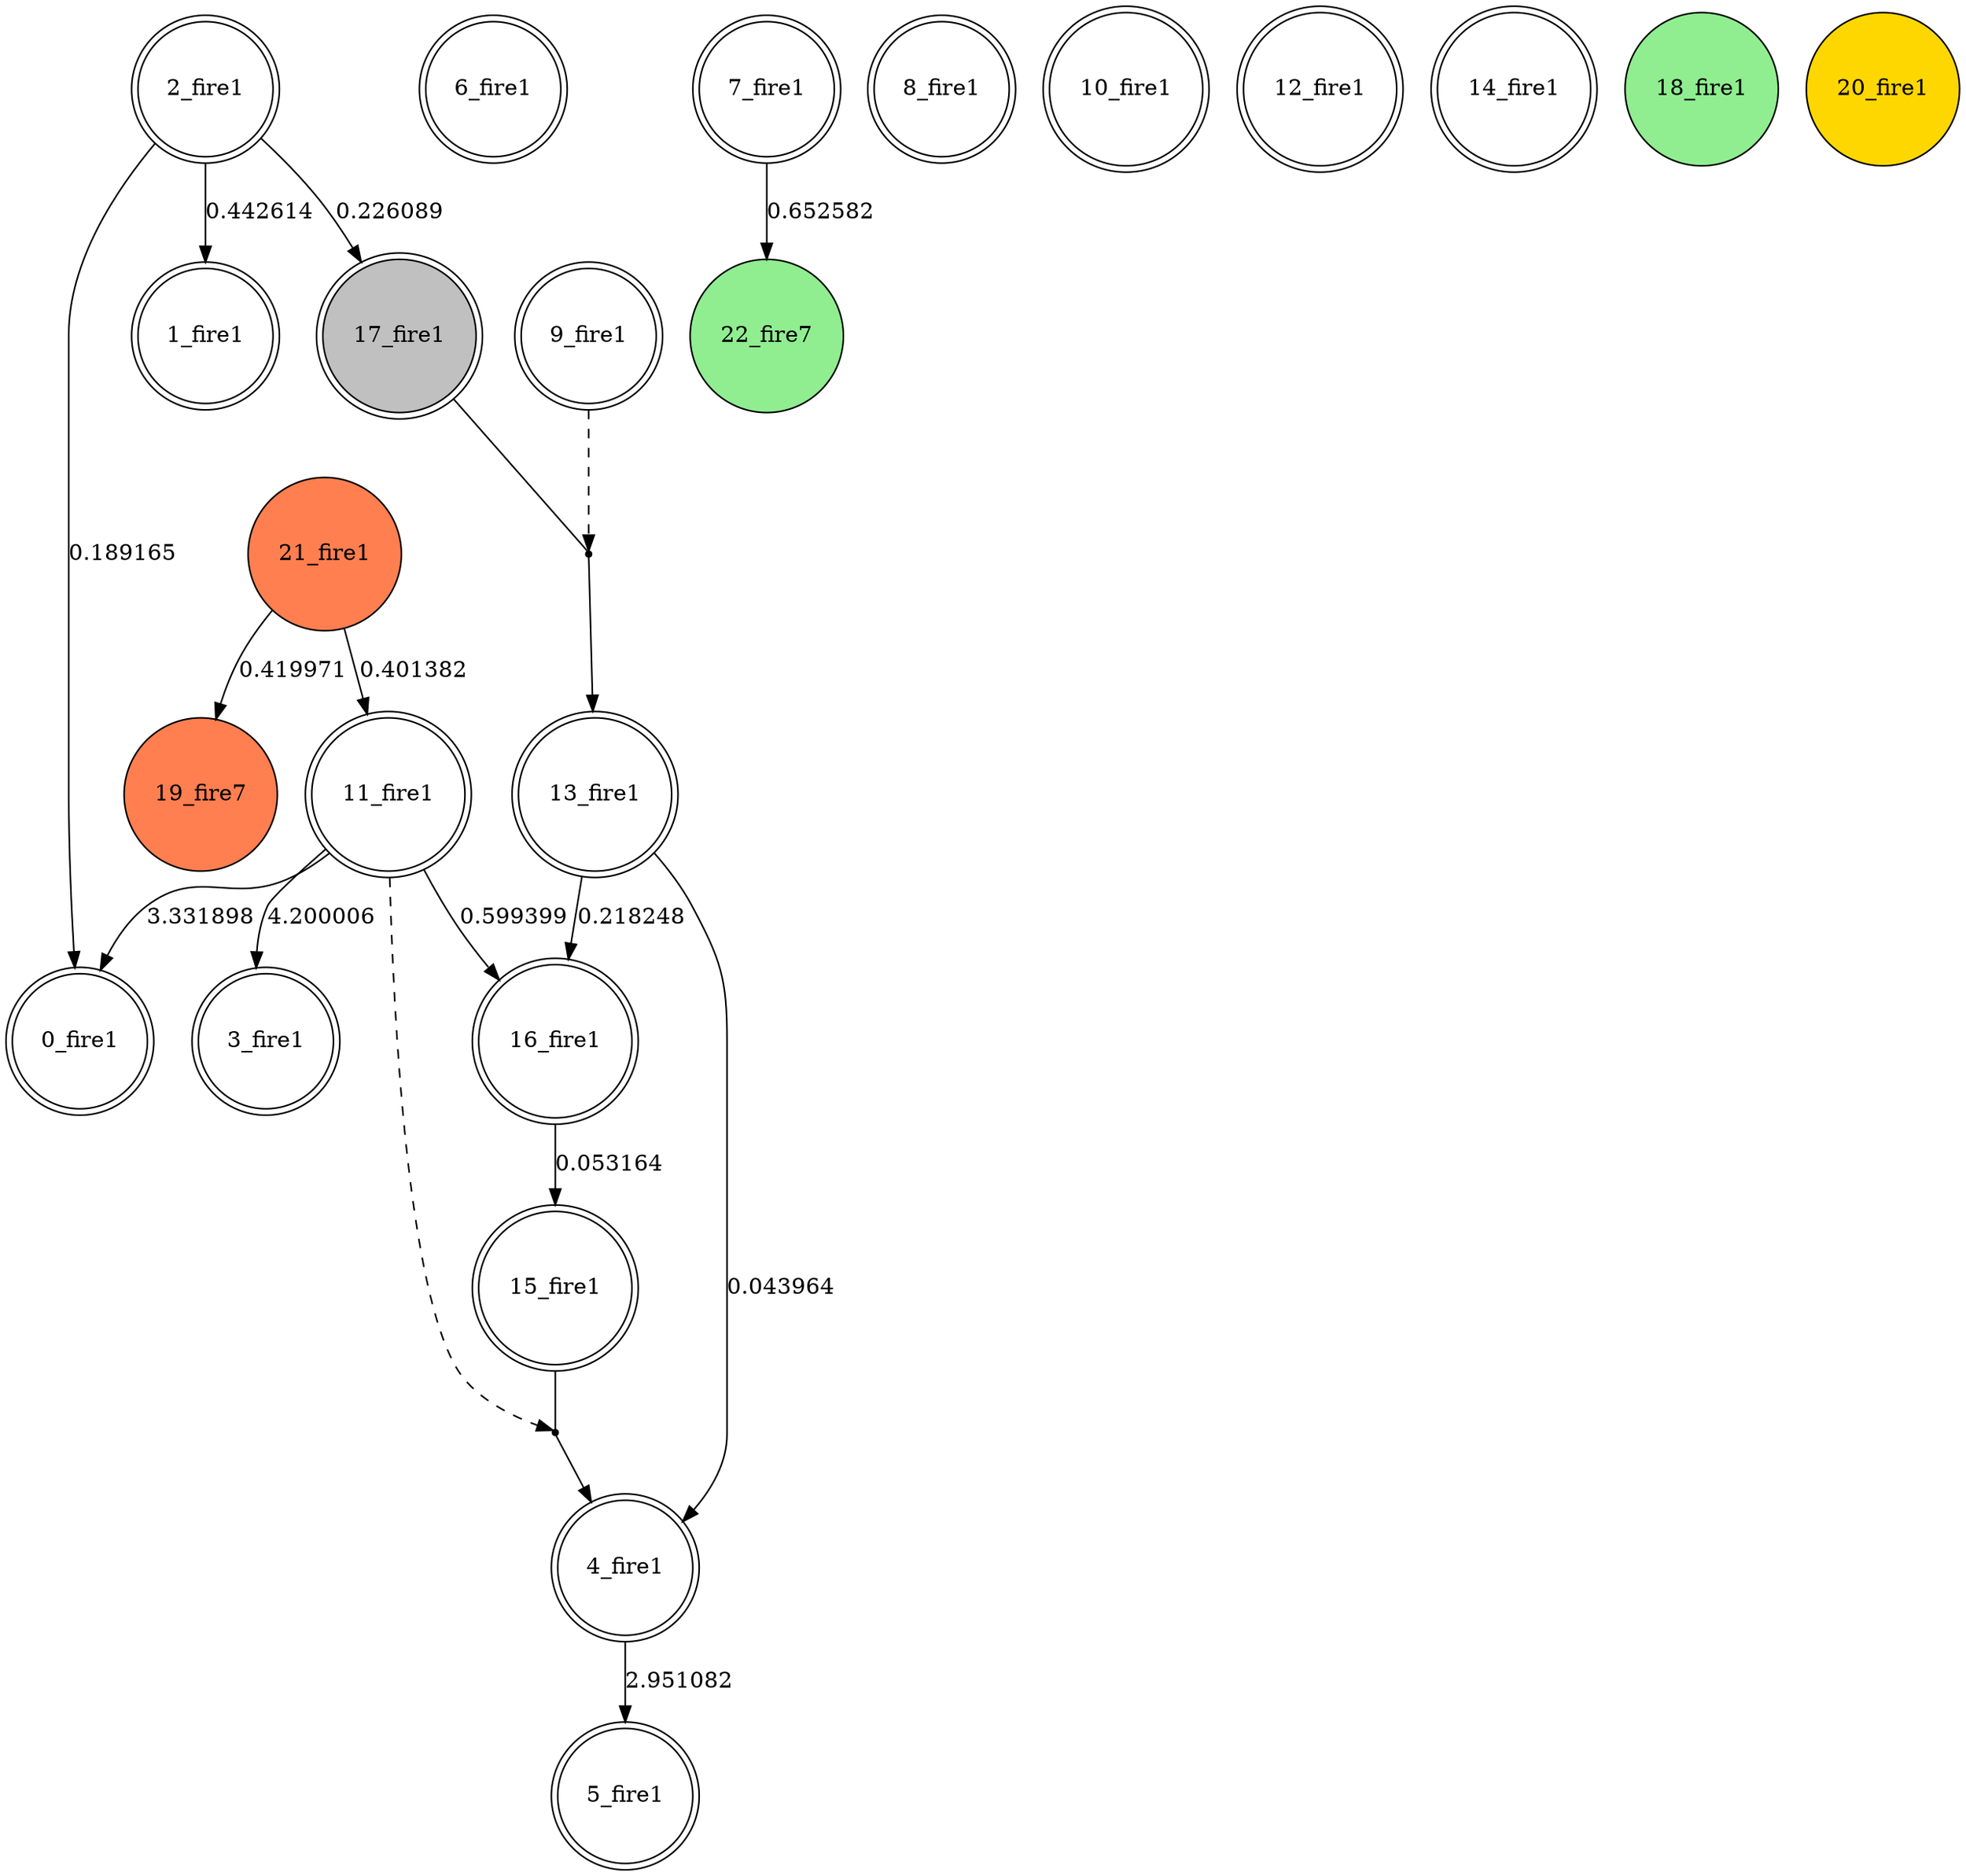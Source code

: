 digraph G {
 node[shape = circle]
0 [label="0_fire1",shape=doublecircle]
1 [label="1_fire1",shape=doublecircle]
2 [label="2_fire1",shape=doublecircle]
3 [label="3_fire1",shape=doublecircle]
4 [label="4_fire1",shape=doublecircle]
5 [label="5_fire1",shape=doublecircle]
6 [label="6_fire1",shape=doublecircle]
7 [label="7_fire1",shape=doublecircle]
8 [label="8_fire1",shape=doublecircle]
9 [label="9_fire1",shape=doublecircle]
10 [label="10_fire1",shape=doublecircle]
11 [label="11_fire1",shape=doublecircle]
12 [label="12_fire1",shape=doublecircle]
13 [label="13_fire1",shape=doublecircle]
14 [label="14_fire1",shape=doublecircle]
15 [label="15_fire1",shape=doublecircle]
16 [label="16_fire1",shape=doublecircle]
17 [label="17_fire1",shape=doublecircle, style=filled, fillcolor=gray]
18 [label="18_fire1",style=filled, fillcolor=lightgreen]
19 [label="19_fire7",style=filled, fillcolor=coral]
20 [label="20_fire1",style=filled, fillcolor=gold]
21 [label="21_fire1",style=filled, fillcolor=coral]
22 [label="22_fire7",style=filled, fillcolor=lightgreen]
2 -> 1 [label="0.442614"]
11 -> 3 [label="4.200006"]
4 -> 5 [label="2.951082"]
21 -> 11 [label="0.401382"]
2 -> 17 [label="0.226089"]
21 -> 19 [label="0.419971"]
13 -> 4 [label="0.043964"]
7 -> 22 [label="0.652582"]
11 -> 0 [label="3.331898"]
23 [shape=point, label=""]
11 -> 23 [style=dashed] 
15 -> 23 [dir=none]
23 -> 4 
16 -> 15 [label="0.053164"]
2 -> 0 [label="0.189165"]
11 -> 16 [label="0.599399"]
13 -> 16 [label="0.218248"]
24 [shape=point, label=""]
9 -> 24 [style=dashed] 
17 -> 24 [dir=none]
24 -> 13 
}
